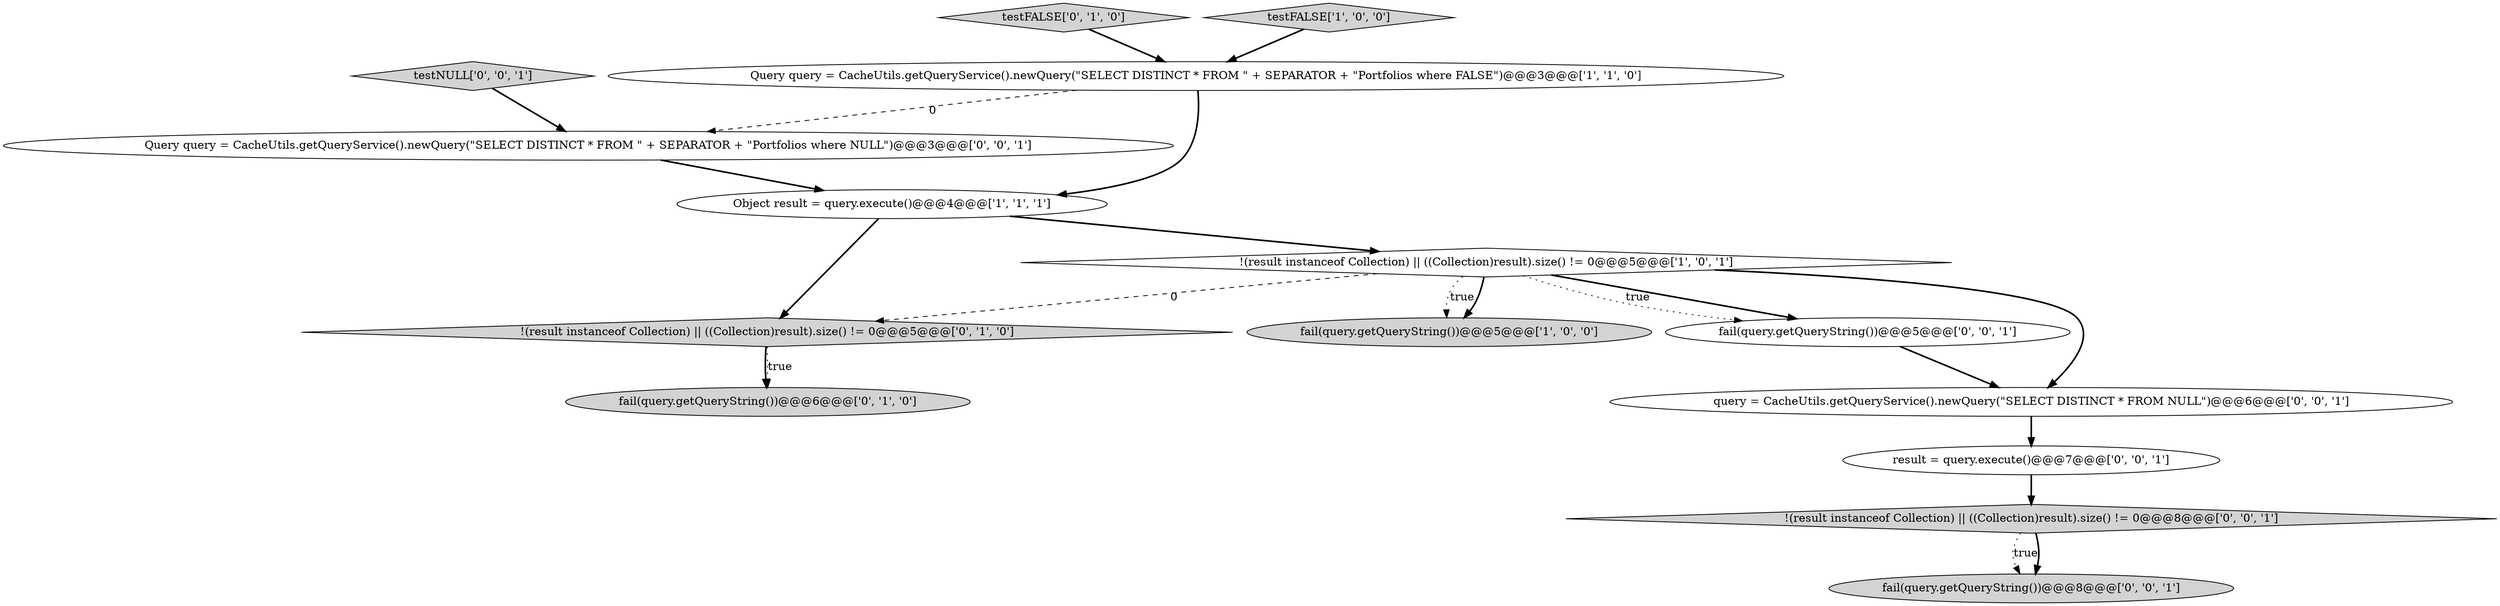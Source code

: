 digraph {
5 [style = filled, label = "fail(query.getQueryString())@@@6@@@['0', '1', '0']", fillcolor = lightgray, shape = ellipse image = "AAA1AAABBB2BBB"];
2 [style = filled, label = "Object result = query.execute()@@@4@@@['1', '1', '1']", fillcolor = white, shape = ellipse image = "AAA0AAABBB1BBB"];
6 [style = filled, label = "testFALSE['0', '1', '0']", fillcolor = lightgray, shape = diamond image = "AAA0AAABBB2BBB"];
11 [style = filled, label = "testNULL['0', '0', '1']", fillcolor = lightgray, shape = diamond image = "AAA0AAABBB3BBB"];
8 [style = filled, label = "Query query = CacheUtils.getQueryService().newQuery(\"SELECT DISTINCT * FROM \" + SEPARATOR + \"Portfolios where NULL\")@@@3@@@['0', '0', '1']", fillcolor = white, shape = ellipse image = "AAA0AAABBB3BBB"];
12 [style = filled, label = "fail(query.getQueryString())@@@8@@@['0', '0', '1']", fillcolor = lightgray, shape = ellipse image = "AAA0AAABBB3BBB"];
1 [style = filled, label = "Query query = CacheUtils.getQueryService().newQuery(\"SELECT DISTINCT * FROM \" + SEPARATOR + \"Portfolios where FALSE\")@@@3@@@['1', '1', '0']", fillcolor = white, shape = ellipse image = "AAA0AAABBB1BBB"];
13 [style = filled, label = "result = query.execute()@@@7@@@['0', '0', '1']", fillcolor = white, shape = ellipse image = "AAA0AAABBB3BBB"];
0 [style = filled, label = "fail(query.getQueryString())@@@5@@@['1', '0', '0']", fillcolor = lightgray, shape = ellipse image = "AAA0AAABBB1BBB"];
10 [style = filled, label = "!(result instanceof Collection) || ((Collection)result).size() != 0@@@8@@@['0', '0', '1']", fillcolor = lightgray, shape = diamond image = "AAA0AAABBB3BBB"];
3 [style = filled, label = "!(result instanceof Collection) || ((Collection)result).size() != 0@@@5@@@['1', '0', '1']", fillcolor = white, shape = diamond image = "AAA0AAABBB1BBB"];
7 [style = filled, label = "!(result instanceof Collection) || ((Collection)result).size() != 0@@@5@@@['0', '1', '0']", fillcolor = lightgray, shape = diamond image = "AAA1AAABBB2BBB"];
9 [style = filled, label = "fail(query.getQueryString())@@@5@@@['0', '0', '1']", fillcolor = white, shape = ellipse image = "AAA0AAABBB3BBB"];
4 [style = filled, label = "testFALSE['1', '0', '0']", fillcolor = lightgray, shape = diamond image = "AAA0AAABBB1BBB"];
14 [style = filled, label = "query = CacheUtils.getQueryService().newQuery(\"SELECT DISTINCT * FROM NULL\")@@@6@@@['0', '0', '1']", fillcolor = white, shape = ellipse image = "AAA0AAABBB3BBB"];
3->14 [style = bold, label=""];
10->12 [style = dotted, label="true"];
2->7 [style = bold, label=""];
14->13 [style = bold, label=""];
1->8 [style = dashed, label="0"];
3->7 [style = dashed, label="0"];
4->1 [style = bold, label=""];
2->3 [style = bold, label=""];
7->5 [style = dotted, label="true"];
3->0 [style = dotted, label="true"];
10->12 [style = bold, label=""];
8->2 [style = bold, label=""];
11->8 [style = bold, label=""];
3->0 [style = bold, label=""];
3->9 [style = bold, label=""];
9->14 [style = bold, label=""];
7->5 [style = bold, label=""];
13->10 [style = bold, label=""];
3->9 [style = dotted, label="true"];
6->1 [style = bold, label=""];
1->2 [style = bold, label=""];
}
